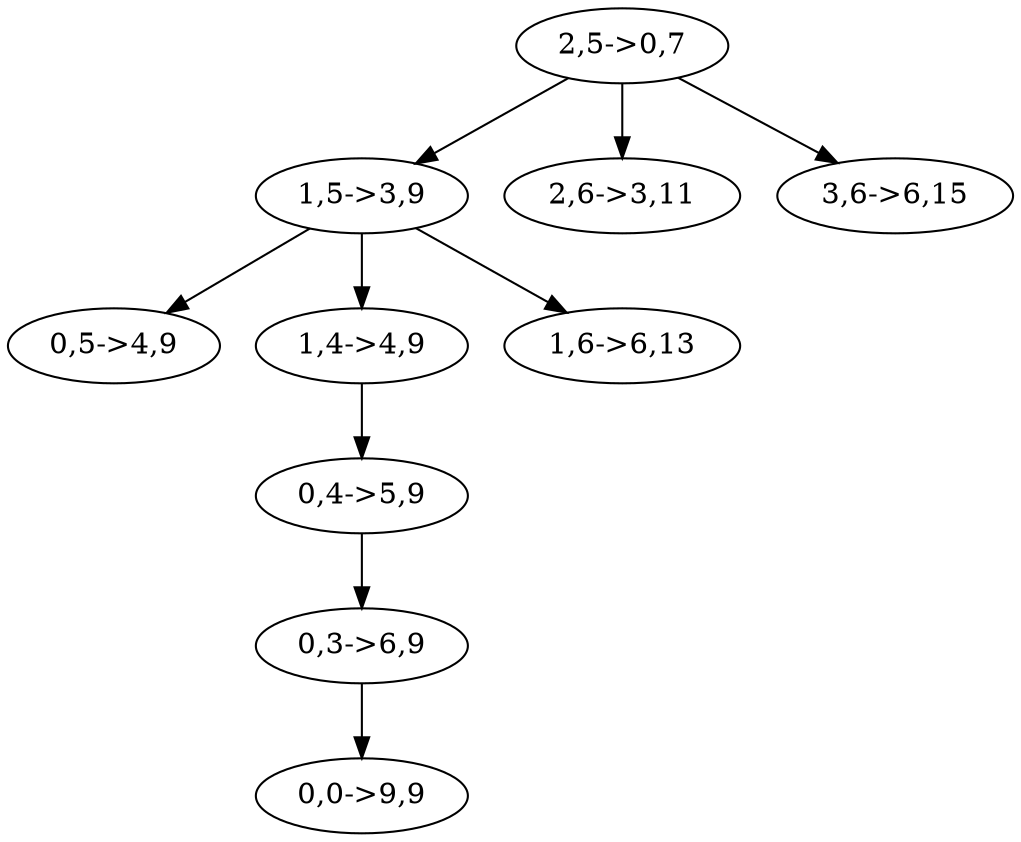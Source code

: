 digraph tree {
    "2,5->0,7";
    "1,5->3,9";
    "0,5->4,9";
    "1,4->4,9";
    "0,4->5,9";
    "0,3->6,9";
    "0,0->9,9";
    "1,6->6,13";
    "2,6->3,11";
    "3,6->6,15";
    "2,5->0,7" -> "1,5->3,9";
    "2,5->0,7" -> "2,6->3,11";
    "2,5->0,7" -> "3,6->6,15";
    "1,5->3,9" -> "0,5->4,9";
    "1,5->3,9" -> "1,4->4,9";
    "1,5->3,9" -> "1,6->6,13";
    "1,4->4,9" -> "0,4->5,9";
    "0,4->5,9" -> "0,3->6,9";
    "0,3->6,9" -> "0,0->9,9";
}
